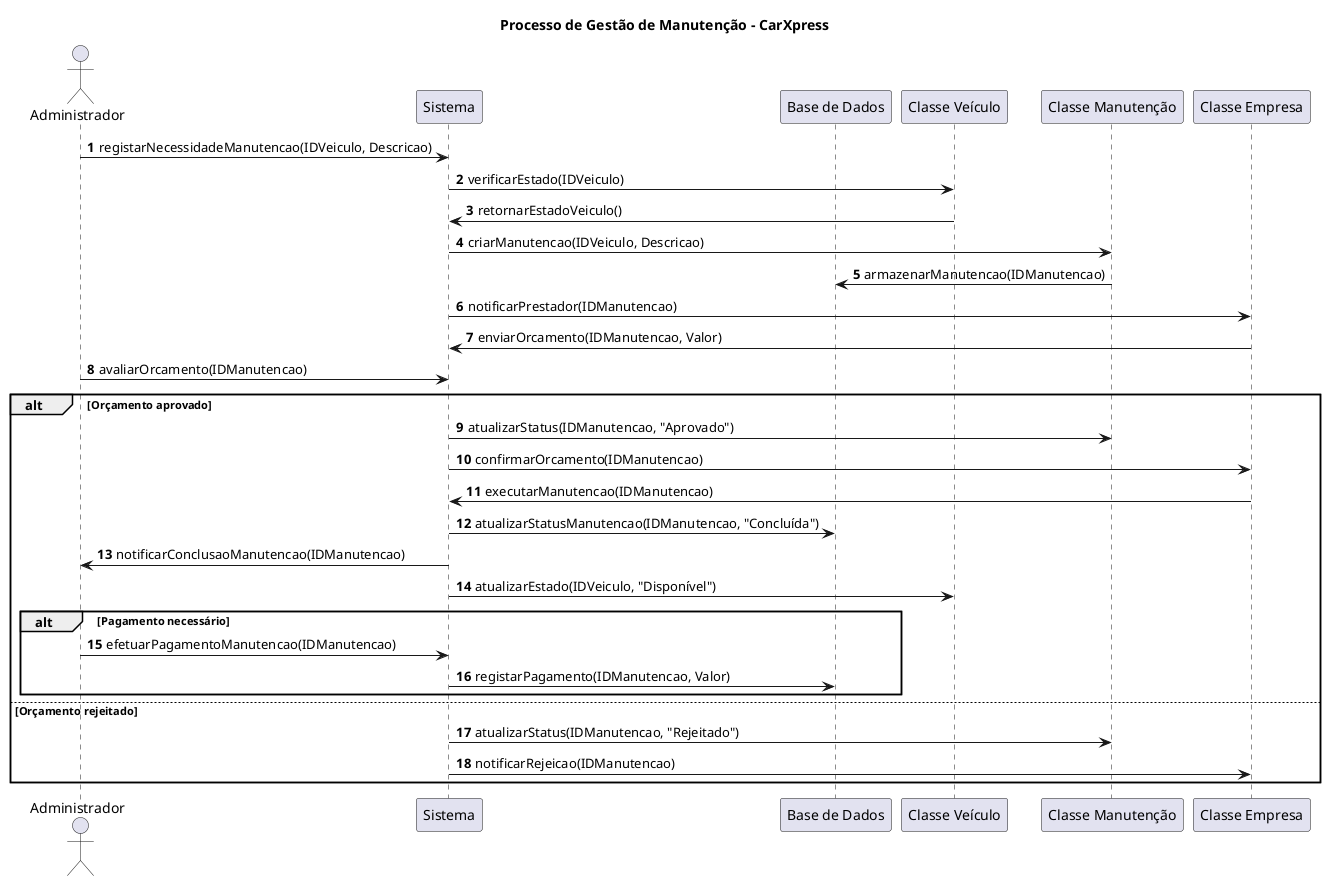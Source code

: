 @startuml gestaomanutencao
autonumber
title Processo de Gestão de Manutenção - CarXpress

actor Administrador
participant "Sistema" as UI
participant "Base de Dados" as DB
participant "Classe Veículo" as Veiculo
participant "Classe Manutenção" as Manutencao
participant "Classe Empresa" as Empresa

Administrador -> UI : registarNecessidadeManutencao(IDVeiculo, Descricao)
UI -> Veiculo : verificarEstado(IDVeiculo)
Veiculo -> UI : retornarEstadoVeiculo()

UI -> Manutencao : criarManutencao(IDVeiculo, Descricao)
Manutencao -> DB : armazenarManutencao(IDManutencao)

UI -> Empresa : notificarPrestador(IDManutencao)
Empresa -> UI : enviarOrcamento(IDManutencao, Valor)

Administrador -> UI : avaliarOrcamento(IDManutencao)
alt Orçamento aprovado
    UI -> Manutencao : atualizarStatus(IDManutencao, "Aprovado")
    UI -> Empresa : confirmarOrcamento(IDManutencao)
    Empresa -> UI : executarManutencao(IDManutencao)
    UI -> DB : atualizarStatusManutencao(IDManutencao, "Concluída")

    UI -> Administrador : notificarConclusaoManutencao(IDManutencao)
    UI -> Veiculo : atualizarEstado(IDVeiculo, "Disponível")

    alt Pagamento necessário
        Administrador -> UI : efetuarPagamentoManutencao(IDManutencao)
        UI -> DB : registarPagamento(IDManutencao, Valor)
    end alt
else Orçamento rejeitado
    UI -> Manutencao : atualizarStatus(IDManutencao, "Rejeitado")
    UI -> Empresa : notificarRejeicao(IDManutencao)
end alt

@enduml
